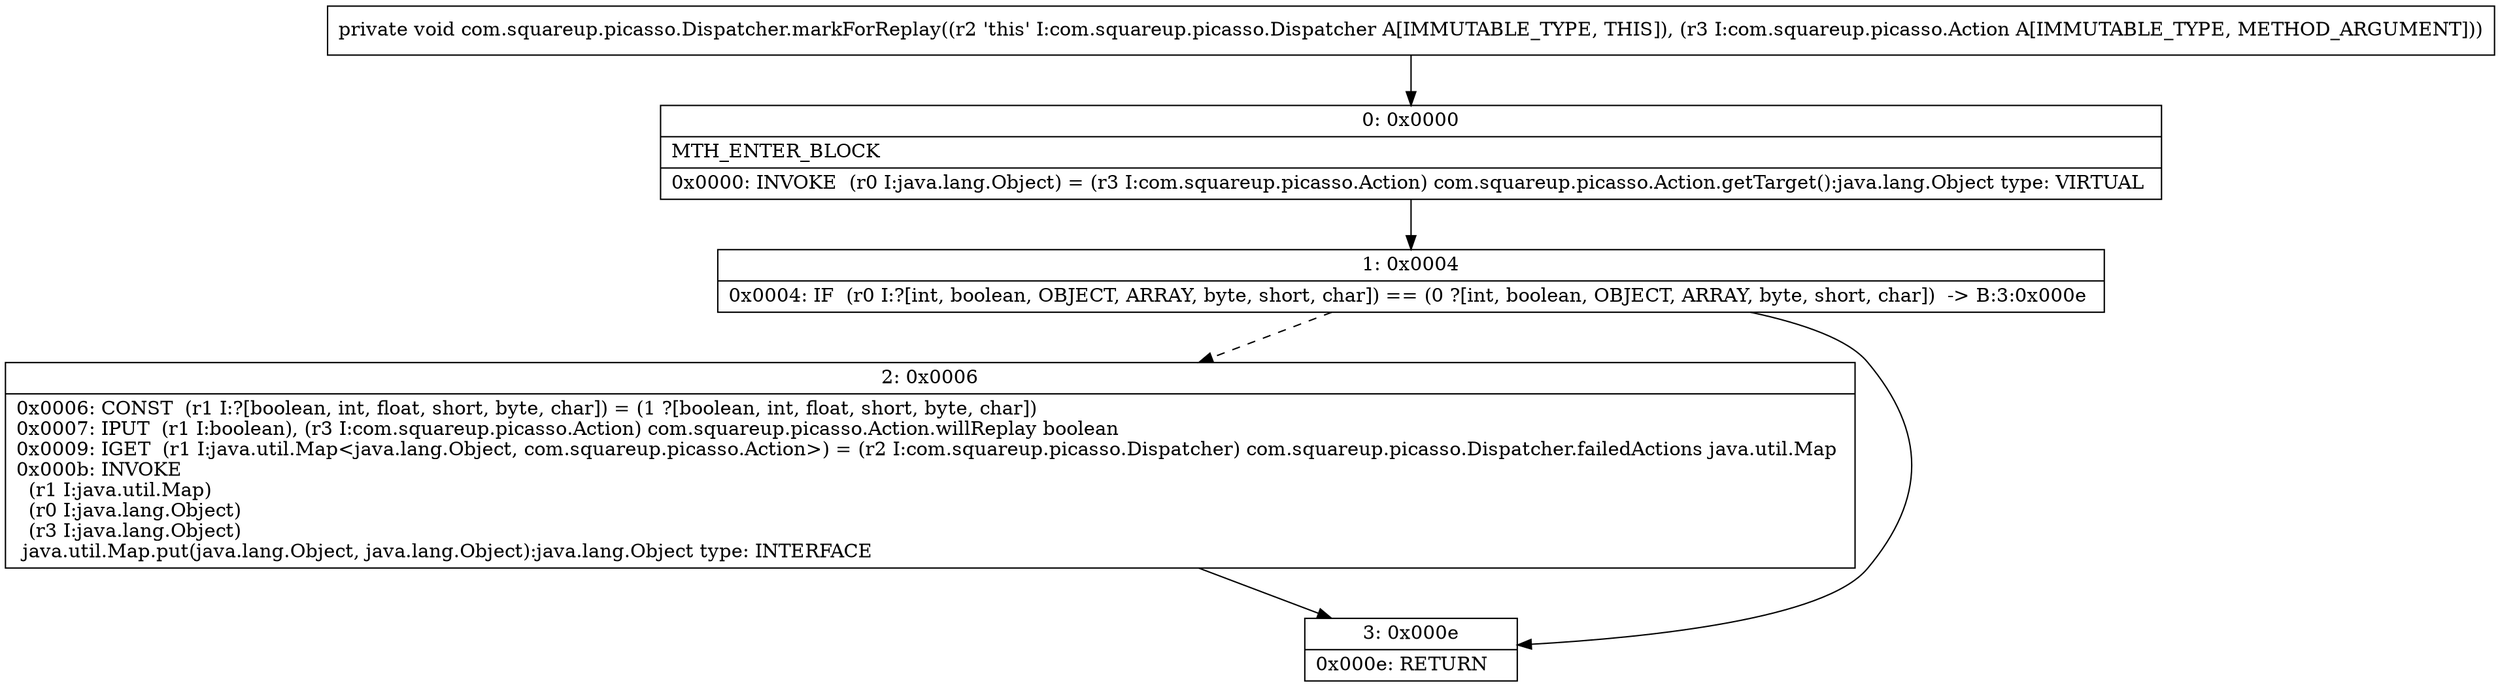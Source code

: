digraph "CFG forcom.squareup.picasso.Dispatcher.markForReplay(Lcom\/squareup\/picasso\/Action;)V" {
Node_0 [shape=record,label="{0\:\ 0x0000|MTH_ENTER_BLOCK\l|0x0000: INVOKE  (r0 I:java.lang.Object) = (r3 I:com.squareup.picasso.Action) com.squareup.picasso.Action.getTarget():java.lang.Object type: VIRTUAL \l}"];
Node_1 [shape=record,label="{1\:\ 0x0004|0x0004: IF  (r0 I:?[int, boolean, OBJECT, ARRAY, byte, short, char]) == (0 ?[int, boolean, OBJECT, ARRAY, byte, short, char])  \-\> B:3:0x000e \l}"];
Node_2 [shape=record,label="{2\:\ 0x0006|0x0006: CONST  (r1 I:?[boolean, int, float, short, byte, char]) = (1 ?[boolean, int, float, short, byte, char]) \l0x0007: IPUT  (r1 I:boolean), (r3 I:com.squareup.picasso.Action) com.squareup.picasso.Action.willReplay boolean \l0x0009: IGET  (r1 I:java.util.Map\<java.lang.Object, com.squareup.picasso.Action\>) = (r2 I:com.squareup.picasso.Dispatcher) com.squareup.picasso.Dispatcher.failedActions java.util.Map \l0x000b: INVOKE  \l  (r1 I:java.util.Map)\l  (r0 I:java.lang.Object)\l  (r3 I:java.lang.Object)\l java.util.Map.put(java.lang.Object, java.lang.Object):java.lang.Object type: INTERFACE \l}"];
Node_3 [shape=record,label="{3\:\ 0x000e|0x000e: RETURN   \l}"];
MethodNode[shape=record,label="{private void com.squareup.picasso.Dispatcher.markForReplay((r2 'this' I:com.squareup.picasso.Dispatcher A[IMMUTABLE_TYPE, THIS]), (r3 I:com.squareup.picasso.Action A[IMMUTABLE_TYPE, METHOD_ARGUMENT])) }"];
MethodNode -> Node_0;
Node_0 -> Node_1;
Node_1 -> Node_2[style=dashed];
Node_1 -> Node_3;
Node_2 -> Node_3;
}

